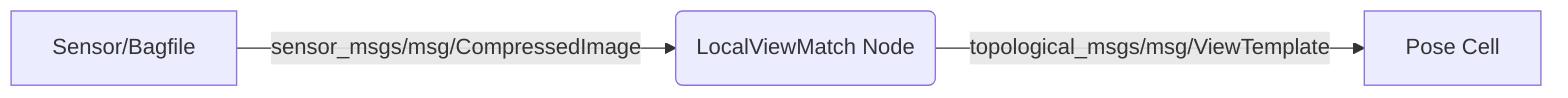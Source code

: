 graph LR
A[Sensor/Bagfile] -->|sensor_msgs/msg/CompressedImage| B(LocalViewMatch Node)
B -->|topological_msgs/msg/ViewTemplate| D[Pose Cell]